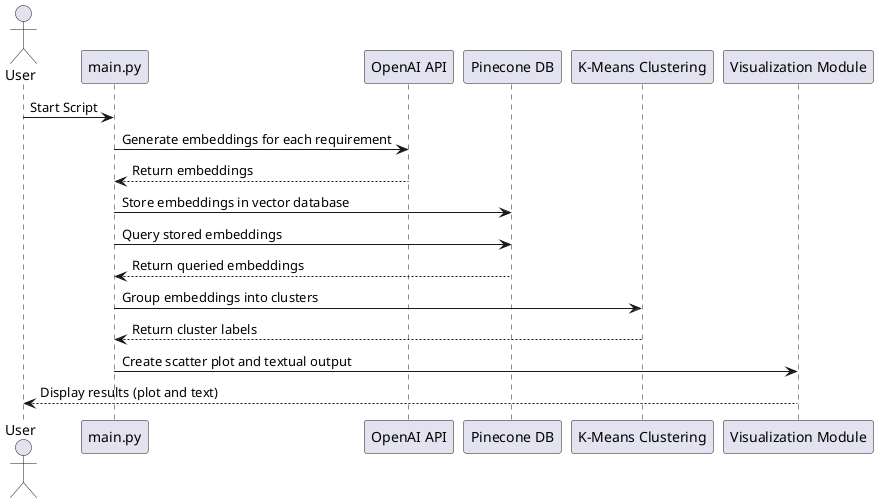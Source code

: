 @startuml
actor User
participant "main.py" as Main
participant "OpenAI API" as OpenAI
participant "Pinecone DB" as Pinecone
participant "K-Means Clustering" as Clustering
participant "Visualization Module" as Visualization

User -> Main: Start Script
Main -> OpenAI: Generate embeddings for each requirement
OpenAI --> Main: Return embeddings

Main -> Pinecone: Store embeddings in vector database
Main -> Pinecone: Query stored embeddings
Pinecone --> Main: Return queried embeddings

Main -> Clustering: Group embeddings into clusters
Clustering --> Main: Return cluster labels

Main -> Visualization: Create scatter plot and textual output
Visualization --> User: Display results (plot and text)
@enduml
